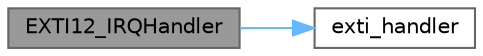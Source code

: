 digraph "EXTI12_IRQHandler"
{
 // INTERACTIVE_SVG=YES
 // LATEX_PDF_SIZE
  bgcolor="transparent";
  edge [fontname=Helvetica,fontsize=10,labelfontname=Helvetica,labelfontsize=10];
  node [fontname=Helvetica,fontsize=10,shape=box,height=0.2,width=0.4];
  rankdir="LR";
  Node1 [id="Node000001",label="EXTI12_IRQHandler",height=0.2,width=0.4,color="gray40", fillcolor="grey60", style="filled", fontcolor="black",tooltip=" "];
  Node1 -> Node2 [id="edge1_Node000001_Node000002",color="steelblue1",style="solid",tooltip=" "];
  Node2 [id="Node000002",label="exti_handler",height=0.2,width=0.4,color="grey40", fillcolor="white", style="filled",URL="$f4xx_2exti__handlers_8c.html#ace4802f0dcdcb019f1528b7e018fb5dd",tooltip=" "];
}
